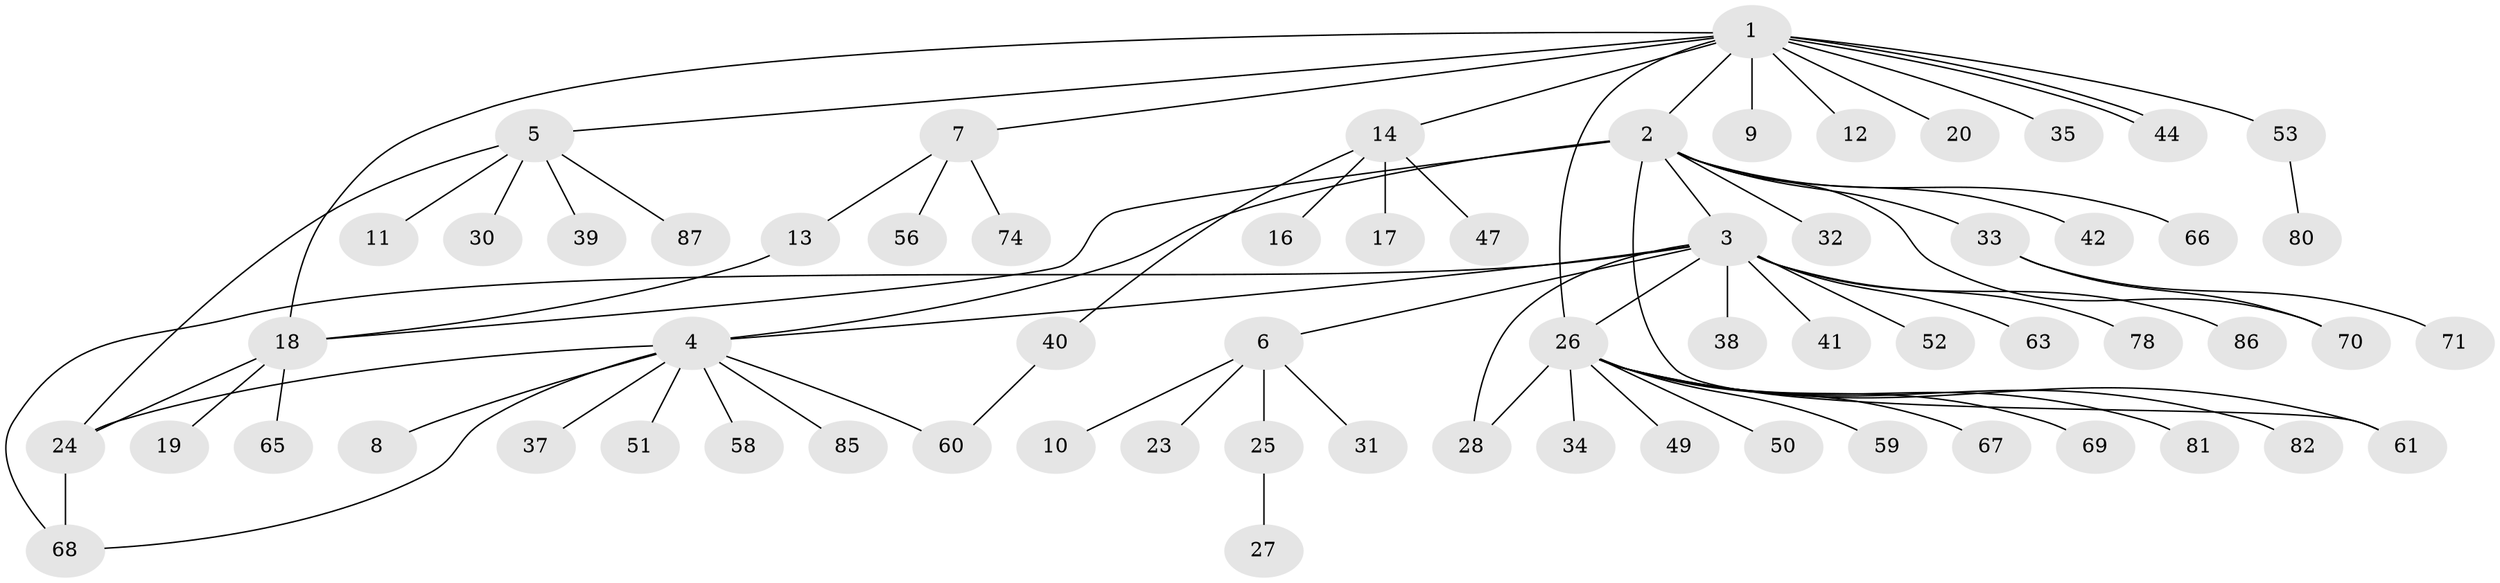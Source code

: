 // Generated by graph-tools (version 1.1) at 2025/23/03/03/25 07:23:51]
// undirected, 65 vertices, 77 edges
graph export_dot {
graph [start="1"]
  node [color=gray90,style=filled];
  1 [super="+15"];
  2 [super="+43"];
  3 [super="+45"];
  4 [super="+46"];
  5 [super="+83"];
  6 [super="+21"];
  7 [super="+75"];
  8;
  9;
  10;
  11 [super="+76"];
  12;
  13;
  14 [super="+29"];
  16 [super="+55"];
  17;
  18 [super="+22"];
  19;
  20;
  23;
  24 [super="+36"];
  25 [super="+79"];
  26 [super="+57"];
  27;
  28 [super="+84"];
  30;
  31;
  32;
  33 [super="+48"];
  34;
  35;
  37;
  38 [super="+77"];
  39;
  40;
  41;
  42;
  44 [super="+73"];
  47 [super="+54"];
  49;
  50;
  51;
  52;
  53;
  56;
  58 [super="+62"];
  59;
  60 [super="+64"];
  61;
  63;
  65;
  66;
  67;
  68 [super="+72"];
  69;
  70;
  71;
  74;
  78;
  80;
  81 [super="+88"];
  82;
  85;
  86;
  87;
  1 -- 2;
  1 -- 5;
  1 -- 7;
  1 -- 9;
  1 -- 12;
  1 -- 14;
  1 -- 18;
  1 -- 20;
  1 -- 35;
  1 -- 44;
  1 -- 44;
  1 -- 53;
  1 -- 26;
  2 -- 3;
  2 -- 4;
  2 -- 32;
  2 -- 33;
  2 -- 42;
  2 -- 61;
  2 -- 66;
  2 -- 70;
  2 -- 18;
  3 -- 6;
  3 -- 26;
  3 -- 38;
  3 -- 41;
  3 -- 52;
  3 -- 68;
  3 -- 78;
  3 -- 86;
  3 -- 4;
  3 -- 28;
  3 -- 63;
  4 -- 8;
  4 -- 37;
  4 -- 51;
  4 -- 58;
  4 -- 60;
  4 -- 85;
  4 -- 24;
  4 -- 68;
  5 -- 11;
  5 -- 30;
  5 -- 39;
  5 -- 87;
  5 -- 24;
  6 -- 10;
  6 -- 31;
  6 -- 25;
  6 -- 23;
  7 -- 13;
  7 -- 56;
  7 -- 74;
  13 -- 18;
  14 -- 16;
  14 -- 17;
  14 -- 47;
  14 -- 40;
  18 -- 19;
  18 -- 24;
  18 -- 65;
  24 -- 68;
  25 -- 27;
  26 -- 28;
  26 -- 34;
  26 -- 49;
  26 -- 50;
  26 -- 59;
  26 -- 61;
  26 -- 67;
  26 -- 69 [weight=2];
  26 -- 81;
  26 -- 82;
  33 -- 70;
  33 -- 71;
  40 -- 60;
  53 -- 80;
}

